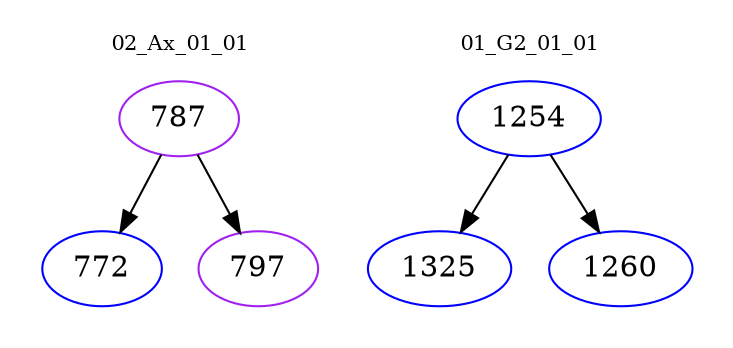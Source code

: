 digraph{
subgraph cluster_0 {
color = white
label = "02_Ax_01_01";
fontsize=10;
T0_787 [label="787", color="purple"]
T0_787 -> T0_772 [color="black"]
T0_772 [label="772", color="blue"]
T0_787 -> T0_797 [color="black"]
T0_797 [label="797", color="purple"]
}
subgraph cluster_1 {
color = white
label = "01_G2_01_01";
fontsize=10;
T1_1254 [label="1254", color="blue"]
T1_1254 -> T1_1325 [color="black"]
T1_1325 [label="1325", color="blue"]
T1_1254 -> T1_1260 [color="black"]
T1_1260 [label="1260", color="blue"]
}
}
